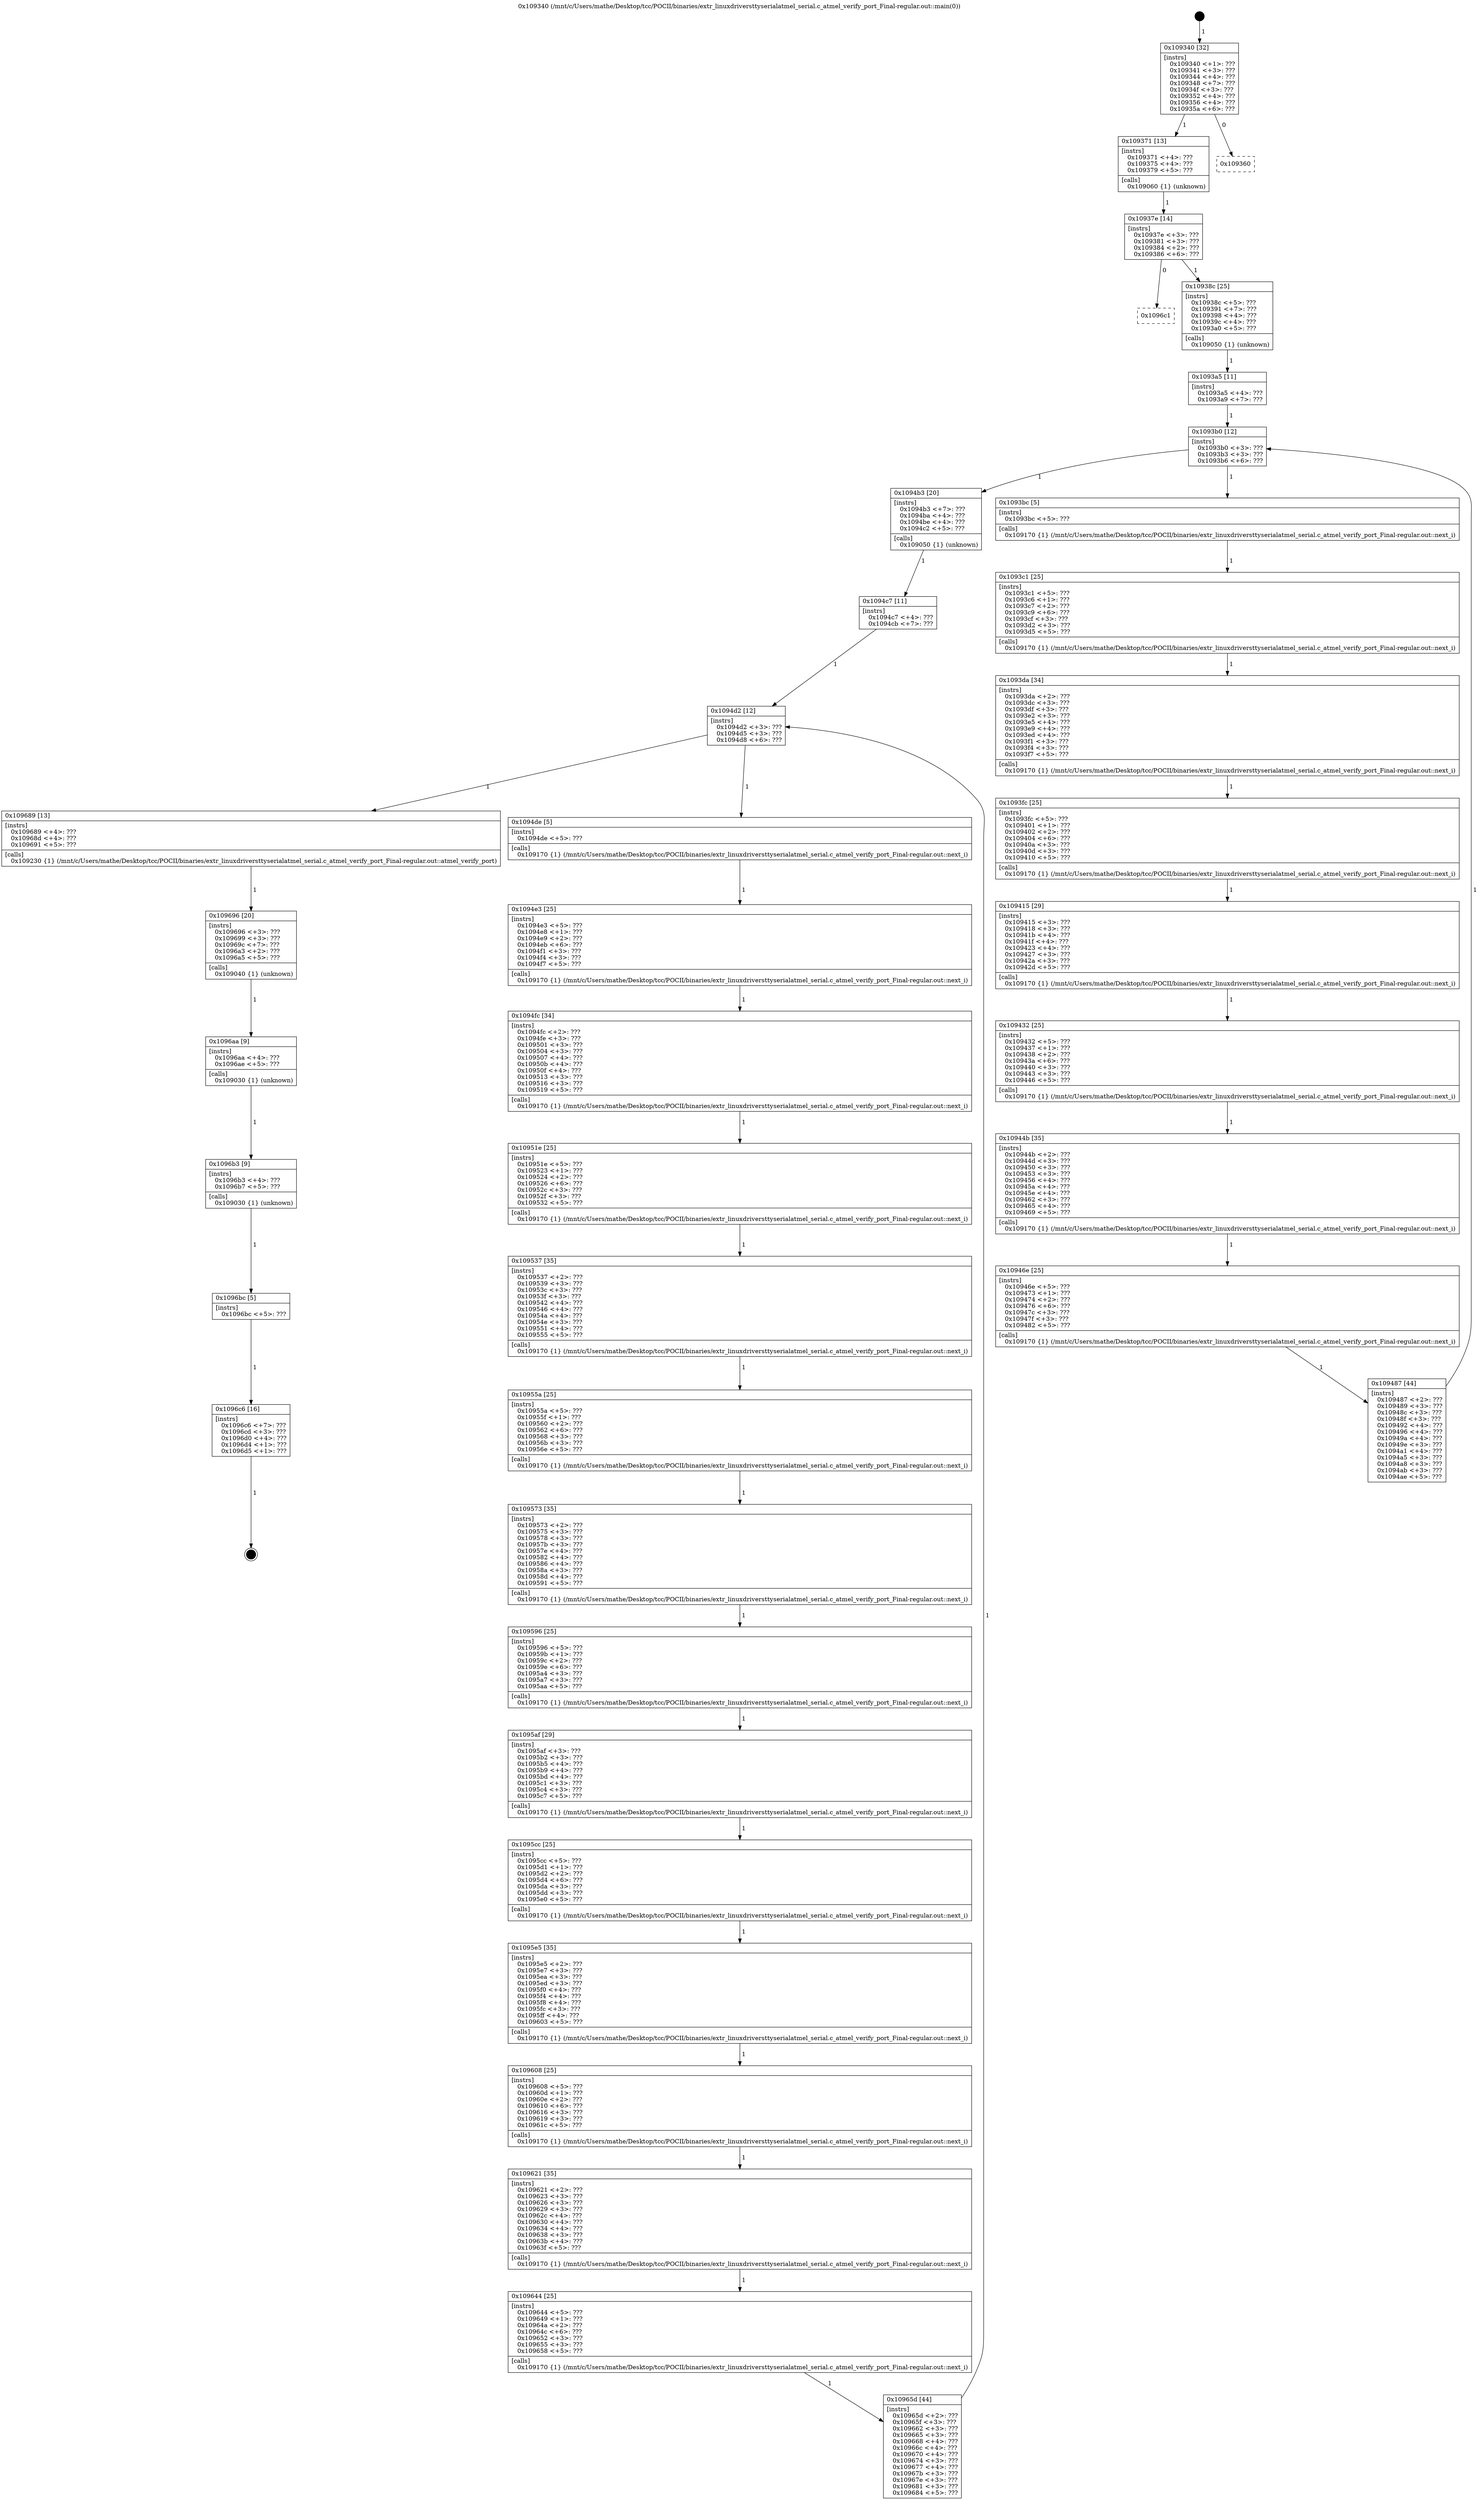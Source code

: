 digraph "0x109340" {
  label = "0x109340 (/mnt/c/Users/mathe/Desktop/tcc/POCII/binaries/extr_linuxdriversttyserialatmel_serial.c_atmel_verify_port_Final-regular.out::main(0))"
  labelloc = "t"
  node[shape=record]

  Entry [label="",width=0.3,height=0.3,shape=circle,fillcolor=black,style=filled]
  "0x109340" [label="{
     0x109340 [32]\l
     | [instrs]\l
     &nbsp;&nbsp;0x109340 \<+1\>: ???\l
     &nbsp;&nbsp;0x109341 \<+3\>: ???\l
     &nbsp;&nbsp;0x109344 \<+4\>: ???\l
     &nbsp;&nbsp;0x109348 \<+7\>: ???\l
     &nbsp;&nbsp;0x10934f \<+3\>: ???\l
     &nbsp;&nbsp;0x109352 \<+4\>: ???\l
     &nbsp;&nbsp;0x109356 \<+4\>: ???\l
     &nbsp;&nbsp;0x10935a \<+6\>: ???\l
  }"]
  "0x109371" [label="{
     0x109371 [13]\l
     | [instrs]\l
     &nbsp;&nbsp;0x109371 \<+4\>: ???\l
     &nbsp;&nbsp;0x109375 \<+4\>: ???\l
     &nbsp;&nbsp;0x109379 \<+5\>: ???\l
     | [calls]\l
     &nbsp;&nbsp;0x109060 \{1\} (unknown)\l
  }"]
  "0x109360" [label="{
     0x109360\l
  }", style=dashed]
  "0x10937e" [label="{
     0x10937e [14]\l
     | [instrs]\l
     &nbsp;&nbsp;0x10937e \<+3\>: ???\l
     &nbsp;&nbsp;0x109381 \<+3\>: ???\l
     &nbsp;&nbsp;0x109384 \<+2\>: ???\l
     &nbsp;&nbsp;0x109386 \<+6\>: ???\l
  }"]
  "0x1096c1" [label="{
     0x1096c1\l
  }", style=dashed]
  "0x10938c" [label="{
     0x10938c [25]\l
     | [instrs]\l
     &nbsp;&nbsp;0x10938c \<+5\>: ???\l
     &nbsp;&nbsp;0x109391 \<+7\>: ???\l
     &nbsp;&nbsp;0x109398 \<+4\>: ???\l
     &nbsp;&nbsp;0x10939c \<+4\>: ???\l
     &nbsp;&nbsp;0x1093a0 \<+5\>: ???\l
     | [calls]\l
     &nbsp;&nbsp;0x109050 \{1\} (unknown)\l
  }"]
  Exit [label="",width=0.3,height=0.3,shape=circle,fillcolor=black,style=filled,peripheries=2]
  "0x1093b0" [label="{
     0x1093b0 [12]\l
     | [instrs]\l
     &nbsp;&nbsp;0x1093b0 \<+3\>: ???\l
     &nbsp;&nbsp;0x1093b3 \<+3\>: ???\l
     &nbsp;&nbsp;0x1093b6 \<+6\>: ???\l
  }"]
  "0x1094b3" [label="{
     0x1094b3 [20]\l
     | [instrs]\l
     &nbsp;&nbsp;0x1094b3 \<+7\>: ???\l
     &nbsp;&nbsp;0x1094ba \<+4\>: ???\l
     &nbsp;&nbsp;0x1094be \<+4\>: ???\l
     &nbsp;&nbsp;0x1094c2 \<+5\>: ???\l
     | [calls]\l
     &nbsp;&nbsp;0x109050 \{1\} (unknown)\l
  }"]
  "0x1093bc" [label="{
     0x1093bc [5]\l
     | [instrs]\l
     &nbsp;&nbsp;0x1093bc \<+5\>: ???\l
     | [calls]\l
     &nbsp;&nbsp;0x109170 \{1\} (/mnt/c/Users/mathe/Desktop/tcc/POCII/binaries/extr_linuxdriversttyserialatmel_serial.c_atmel_verify_port_Final-regular.out::next_i)\l
  }"]
  "0x1093c1" [label="{
     0x1093c1 [25]\l
     | [instrs]\l
     &nbsp;&nbsp;0x1093c1 \<+5\>: ???\l
     &nbsp;&nbsp;0x1093c6 \<+1\>: ???\l
     &nbsp;&nbsp;0x1093c7 \<+2\>: ???\l
     &nbsp;&nbsp;0x1093c9 \<+6\>: ???\l
     &nbsp;&nbsp;0x1093cf \<+3\>: ???\l
     &nbsp;&nbsp;0x1093d2 \<+3\>: ???\l
     &nbsp;&nbsp;0x1093d5 \<+5\>: ???\l
     | [calls]\l
     &nbsp;&nbsp;0x109170 \{1\} (/mnt/c/Users/mathe/Desktop/tcc/POCII/binaries/extr_linuxdriversttyserialatmel_serial.c_atmel_verify_port_Final-regular.out::next_i)\l
  }"]
  "0x1093da" [label="{
     0x1093da [34]\l
     | [instrs]\l
     &nbsp;&nbsp;0x1093da \<+2\>: ???\l
     &nbsp;&nbsp;0x1093dc \<+3\>: ???\l
     &nbsp;&nbsp;0x1093df \<+3\>: ???\l
     &nbsp;&nbsp;0x1093e2 \<+3\>: ???\l
     &nbsp;&nbsp;0x1093e5 \<+4\>: ???\l
     &nbsp;&nbsp;0x1093e9 \<+4\>: ???\l
     &nbsp;&nbsp;0x1093ed \<+4\>: ???\l
     &nbsp;&nbsp;0x1093f1 \<+3\>: ???\l
     &nbsp;&nbsp;0x1093f4 \<+3\>: ???\l
     &nbsp;&nbsp;0x1093f7 \<+5\>: ???\l
     | [calls]\l
     &nbsp;&nbsp;0x109170 \{1\} (/mnt/c/Users/mathe/Desktop/tcc/POCII/binaries/extr_linuxdriversttyserialatmel_serial.c_atmel_verify_port_Final-regular.out::next_i)\l
  }"]
  "0x1093fc" [label="{
     0x1093fc [25]\l
     | [instrs]\l
     &nbsp;&nbsp;0x1093fc \<+5\>: ???\l
     &nbsp;&nbsp;0x109401 \<+1\>: ???\l
     &nbsp;&nbsp;0x109402 \<+2\>: ???\l
     &nbsp;&nbsp;0x109404 \<+6\>: ???\l
     &nbsp;&nbsp;0x10940a \<+3\>: ???\l
     &nbsp;&nbsp;0x10940d \<+3\>: ???\l
     &nbsp;&nbsp;0x109410 \<+5\>: ???\l
     | [calls]\l
     &nbsp;&nbsp;0x109170 \{1\} (/mnt/c/Users/mathe/Desktop/tcc/POCII/binaries/extr_linuxdriversttyserialatmel_serial.c_atmel_verify_port_Final-regular.out::next_i)\l
  }"]
  "0x109415" [label="{
     0x109415 [29]\l
     | [instrs]\l
     &nbsp;&nbsp;0x109415 \<+3\>: ???\l
     &nbsp;&nbsp;0x109418 \<+3\>: ???\l
     &nbsp;&nbsp;0x10941b \<+4\>: ???\l
     &nbsp;&nbsp;0x10941f \<+4\>: ???\l
     &nbsp;&nbsp;0x109423 \<+4\>: ???\l
     &nbsp;&nbsp;0x109427 \<+3\>: ???\l
     &nbsp;&nbsp;0x10942a \<+3\>: ???\l
     &nbsp;&nbsp;0x10942d \<+5\>: ???\l
     | [calls]\l
     &nbsp;&nbsp;0x109170 \{1\} (/mnt/c/Users/mathe/Desktop/tcc/POCII/binaries/extr_linuxdriversttyserialatmel_serial.c_atmel_verify_port_Final-regular.out::next_i)\l
  }"]
  "0x109432" [label="{
     0x109432 [25]\l
     | [instrs]\l
     &nbsp;&nbsp;0x109432 \<+5\>: ???\l
     &nbsp;&nbsp;0x109437 \<+1\>: ???\l
     &nbsp;&nbsp;0x109438 \<+2\>: ???\l
     &nbsp;&nbsp;0x10943a \<+6\>: ???\l
     &nbsp;&nbsp;0x109440 \<+3\>: ???\l
     &nbsp;&nbsp;0x109443 \<+3\>: ???\l
     &nbsp;&nbsp;0x109446 \<+5\>: ???\l
     | [calls]\l
     &nbsp;&nbsp;0x109170 \{1\} (/mnt/c/Users/mathe/Desktop/tcc/POCII/binaries/extr_linuxdriversttyserialatmel_serial.c_atmel_verify_port_Final-regular.out::next_i)\l
  }"]
  "0x10944b" [label="{
     0x10944b [35]\l
     | [instrs]\l
     &nbsp;&nbsp;0x10944b \<+2\>: ???\l
     &nbsp;&nbsp;0x10944d \<+3\>: ???\l
     &nbsp;&nbsp;0x109450 \<+3\>: ???\l
     &nbsp;&nbsp;0x109453 \<+3\>: ???\l
     &nbsp;&nbsp;0x109456 \<+4\>: ???\l
     &nbsp;&nbsp;0x10945a \<+4\>: ???\l
     &nbsp;&nbsp;0x10945e \<+4\>: ???\l
     &nbsp;&nbsp;0x109462 \<+3\>: ???\l
     &nbsp;&nbsp;0x109465 \<+4\>: ???\l
     &nbsp;&nbsp;0x109469 \<+5\>: ???\l
     | [calls]\l
     &nbsp;&nbsp;0x109170 \{1\} (/mnt/c/Users/mathe/Desktop/tcc/POCII/binaries/extr_linuxdriversttyserialatmel_serial.c_atmel_verify_port_Final-regular.out::next_i)\l
  }"]
  "0x10946e" [label="{
     0x10946e [25]\l
     | [instrs]\l
     &nbsp;&nbsp;0x10946e \<+5\>: ???\l
     &nbsp;&nbsp;0x109473 \<+1\>: ???\l
     &nbsp;&nbsp;0x109474 \<+2\>: ???\l
     &nbsp;&nbsp;0x109476 \<+6\>: ???\l
     &nbsp;&nbsp;0x10947c \<+3\>: ???\l
     &nbsp;&nbsp;0x10947f \<+3\>: ???\l
     &nbsp;&nbsp;0x109482 \<+5\>: ???\l
     | [calls]\l
     &nbsp;&nbsp;0x109170 \{1\} (/mnt/c/Users/mathe/Desktop/tcc/POCII/binaries/extr_linuxdriversttyserialatmel_serial.c_atmel_verify_port_Final-regular.out::next_i)\l
  }"]
  "0x109487" [label="{
     0x109487 [44]\l
     | [instrs]\l
     &nbsp;&nbsp;0x109487 \<+2\>: ???\l
     &nbsp;&nbsp;0x109489 \<+3\>: ???\l
     &nbsp;&nbsp;0x10948c \<+3\>: ???\l
     &nbsp;&nbsp;0x10948f \<+3\>: ???\l
     &nbsp;&nbsp;0x109492 \<+4\>: ???\l
     &nbsp;&nbsp;0x109496 \<+4\>: ???\l
     &nbsp;&nbsp;0x10949a \<+4\>: ???\l
     &nbsp;&nbsp;0x10949e \<+3\>: ???\l
     &nbsp;&nbsp;0x1094a1 \<+4\>: ???\l
     &nbsp;&nbsp;0x1094a5 \<+3\>: ???\l
     &nbsp;&nbsp;0x1094a8 \<+3\>: ???\l
     &nbsp;&nbsp;0x1094ab \<+3\>: ???\l
     &nbsp;&nbsp;0x1094ae \<+5\>: ???\l
  }"]
  "0x1093a5" [label="{
     0x1093a5 [11]\l
     | [instrs]\l
     &nbsp;&nbsp;0x1093a5 \<+4\>: ???\l
     &nbsp;&nbsp;0x1093a9 \<+7\>: ???\l
  }"]
  "0x1094d2" [label="{
     0x1094d2 [12]\l
     | [instrs]\l
     &nbsp;&nbsp;0x1094d2 \<+3\>: ???\l
     &nbsp;&nbsp;0x1094d5 \<+3\>: ???\l
     &nbsp;&nbsp;0x1094d8 \<+6\>: ???\l
  }"]
  "0x109689" [label="{
     0x109689 [13]\l
     | [instrs]\l
     &nbsp;&nbsp;0x109689 \<+4\>: ???\l
     &nbsp;&nbsp;0x10968d \<+4\>: ???\l
     &nbsp;&nbsp;0x109691 \<+5\>: ???\l
     | [calls]\l
     &nbsp;&nbsp;0x109230 \{1\} (/mnt/c/Users/mathe/Desktop/tcc/POCII/binaries/extr_linuxdriversttyserialatmel_serial.c_atmel_verify_port_Final-regular.out::atmel_verify_port)\l
  }"]
  "0x1094de" [label="{
     0x1094de [5]\l
     | [instrs]\l
     &nbsp;&nbsp;0x1094de \<+5\>: ???\l
     | [calls]\l
     &nbsp;&nbsp;0x109170 \{1\} (/mnt/c/Users/mathe/Desktop/tcc/POCII/binaries/extr_linuxdriversttyserialatmel_serial.c_atmel_verify_port_Final-regular.out::next_i)\l
  }"]
  "0x1094e3" [label="{
     0x1094e3 [25]\l
     | [instrs]\l
     &nbsp;&nbsp;0x1094e3 \<+5\>: ???\l
     &nbsp;&nbsp;0x1094e8 \<+1\>: ???\l
     &nbsp;&nbsp;0x1094e9 \<+2\>: ???\l
     &nbsp;&nbsp;0x1094eb \<+6\>: ???\l
     &nbsp;&nbsp;0x1094f1 \<+3\>: ???\l
     &nbsp;&nbsp;0x1094f4 \<+3\>: ???\l
     &nbsp;&nbsp;0x1094f7 \<+5\>: ???\l
     | [calls]\l
     &nbsp;&nbsp;0x109170 \{1\} (/mnt/c/Users/mathe/Desktop/tcc/POCII/binaries/extr_linuxdriversttyserialatmel_serial.c_atmel_verify_port_Final-regular.out::next_i)\l
  }"]
  "0x1094fc" [label="{
     0x1094fc [34]\l
     | [instrs]\l
     &nbsp;&nbsp;0x1094fc \<+2\>: ???\l
     &nbsp;&nbsp;0x1094fe \<+3\>: ???\l
     &nbsp;&nbsp;0x109501 \<+3\>: ???\l
     &nbsp;&nbsp;0x109504 \<+3\>: ???\l
     &nbsp;&nbsp;0x109507 \<+4\>: ???\l
     &nbsp;&nbsp;0x10950b \<+4\>: ???\l
     &nbsp;&nbsp;0x10950f \<+4\>: ???\l
     &nbsp;&nbsp;0x109513 \<+3\>: ???\l
     &nbsp;&nbsp;0x109516 \<+3\>: ???\l
     &nbsp;&nbsp;0x109519 \<+5\>: ???\l
     | [calls]\l
     &nbsp;&nbsp;0x109170 \{1\} (/mnt/c/Users/mathe/Desktop/tcc/POCII/binaries/extr_linuxdriversttyserialatmel_serial.c_atmel_verify_port_Final-regular.out::next_i)\l
  }"]
  "0x10951e" [label="{
     0x10951e [25]\l
     | [instrs]\l
     &nbsp;&nbsp;0x10951e \<+5\>: ???\l
     &nbsp;&nbsp;0x109523 \<+1\>: ???\l
     &nbsp;&nbsp;0x109524 \<+2\>: ???\l
     &nbsp;&nbsp;0x109526 \<+6\>: ???\l
     &nbsp;&nbsp;0x10952c \<+3\>: ???\l
     &nbsp;&nbsp;0x10952f \<+3\>: ???\l
     &nbsp;&nbsp;0x109532 \<+5\>: ???\l
     | [calls]\l
     &nbsp;&nbsp;0x109170 \{1\} (/mnt/c/Users/mathe/Desktop/tcc/POCII/binaries/extr_linuxdriversttyserialatmel_serial.c_atmel_verify_port_Final-regular.out::next_i)\l
  }"]
  "0x109537" [label="{
     0x109537 [35]\l
     | [instrs]\l
     &nbsp;&nbsp;0x109537 \<+2\>: ???\l
     &nbsp;&nbsp;0x109539 \<+3\>: ???\l
     &nbsp;&nbsp;0x10953c \<+3\>: ???\l
     &nbsp;&nbsp;0x10953f \<+3\>: ???\l
     &nbsp;&nbsp;0x109542 \<+4\>: ???\l
     &nbsp;&nbsp;0x109546 \<+4\>: ???\l
     &nbsp;&nbsp;0x10954a \<+4\>: ???\l
     &nbsp;&nbsp;0x10954e \<+3\>: ???\l
     &nbsp;&nbsp;0x109551 \<+4\>: ???\l
     &nbsp;&nbsp;0x109555 \<+5\>: ???\l
     | [calls]\l
     &nbsp;&nbsp;0x109170 \{1\} (/mnt/c/Users/mathe/Desktop/tcc/POCII/binaries/extr_linuxdriversttyserialatmel_serial.c_atmel_verify_port_Final-regular.out::next_i)\l
  }"]
  "0x10955a" [label="{
     0x10955a [25]\l
     | [instrs]\l
     &nbsp;&nbsp;0x10955a \<+5\>: ???\l
     &nbsp;&nbsp;0x10955f \<+1\>: ???\l
     &nbsp;&nbsp;0x109560 \<+2\>: ???\l
     &nbsp;&nbsp;0x109562 \<+6\>: ???\l
     &nbsp;&nbsp;0x109568 \<+3\>: ???\l
     &nbsp;&nbsp;0x10956b \<+3\>: ???\l
     &nbsp;&nbsp;0x10956e \<+5\>: ???\l
     | [calls]\l
     &nbsp;&nbsp;0x109170 \{1\} (/mnt/c/Users/mathe/Desktop/tcc/POCII/binaries/extr_linuxdriversttyserialatmel_serial.c_atmel_verify_port_Final-regular.out::next_i)\l
  }"]
  "0x109573" [label="{
     0x109573 [35]\l
     | [instrs]\l
     &nbsp;&nbsp;0x109573 \<+2\>: ???\l
     &nbsp;&nbsp;0x109575 \<+3\>: ???\l
     &nbsp;&nbsp;0x109578 \<+3\>: ???\l
     &nbsp;&nbsp;0x10957b \<+3\>: ???\l
     &nbsp;&nbsp;0x10957e \<+4\>: ???\l
     &nbsp;&nbsp;0x109582 \<+4\>: ???\l
     &nbsp;&nbsp;0x109586 \<+4\>: ???\l
     &nbsp;&nbsp;0x10958a \<+3\>: ???\l
     &nbsp;&nbsp;0x10958d \<+4\>: ???\l
     &nbsp;&nbsp;0x109591 \<+5\>: ???\l
     | [calls]\l
     &nbsp;&nbsp;0x109170 \{1\} (/mnt/c/Users/mathe/Desktop/tcc/POCII/binaries/extr_linuxdriversttyserialatmel_serial.c_atmel_verify_port_Final-regular.out::next_i)\l
  }"]
  "0x109596" [label="{
     0x109596 [25]\l
     | [instrs]\l
     &nbsp;&nbsp;0x109596 \<+5\>: ???\l
     &nbsp;&nbsp;0x10959b \<+1\>: ???\l
     &nbsp;&nbsp;0x10959c \<+2\>: ???\l
     &nbsp;&nbsp;0x10959e \<+6\>: ???\l
     &nbsp;&nbsp;0x1095a4 \<+3\>: ???\l
     &nbsp;&nbsp;0x1095a7 \<+3\>: ???\l
     &nbsp;&nbsp;0x1095aa \<+5\>: ???\l
     | [calls]\l
     &nbsp;&nbsp;0x109170 \{1\} (/mnt/c/Users/mathe/Desktop/tcc/POCII/binaries/extr_linuxdriversttyserialatmel_serial.c_atmel_verify_port_Final-regular.out::next_i)\l
  }"]
  "0x1095af" [label="{
     0x1095af [29]\l
     | [instrs]\l
     &nbsp;&nbsp;0x1095af \<+3\>: ???\l
     &nbsp;&nbsp;0x1095b2 \<+3\>: ???\l
     &nbsp;&nbsp;0x1095b5 \<+4\>: ???\l
     &nbsp;&nbsp;0x1095b9 \<+4\>: ???\l
     &nbsp;&nbsp;0x1095bd \<+4\>: ???\l
     &nbsp;&nbsp;0x1095c1 \<+3\>: ???\l
     &nbsp;&nbsp;0x1095c4 \<+3\>: ???\l
     &nbsp;&nbsp;0x1095c7 \<+5\>: ???\l
     | [calls]\l
     &nbsp;&nbsp;0x109170 \{1\} (/mnt/c/Users/mathe/Desktop/tcc/POCII/binaries/extr_linuxdriversttyserialatmel_serial.c_atmel_verify_port_Final-regular.out::next_i)\l
  }"]
  "0x1095cc" [label="{
     0x1095cc [25]\l
     | [instrs]\l
     &nbsp;&nbsp;0x1095cc \<+5\>: ???\l
     &nbsp;&nbsp;0x1095d1 \<+1\>: ???\l
     &nbsp;&nbsp;0x1095d2 \<+2\>: ???\l
     &nbsp;&nbsp;0x1095d4 \<+6\>: ???\l
     &nbsp;&nbsp;0x1095da \<+3\>: ???\l
     &nbsp;&nbsp;0x1095dd \<+3\>: ???\l
     &nbsp;&nbsp;0x1095e0 \<+5\>: ???\l
     | [calls]\l
     &nbsp;&nbsp;0x109170 \{1\} (/mnt/c/Users/mathe/Desktop/tcc/POCII/binaries/extr_linuxdriversttyserialatmel_serial.c_atmel_verify_port_Final-regular.out::next_i)\l
  }"]
  "0x1095e5" [label="{
     0x1095e5 [35]\l
     | [instrs]\l
     &nbsp;&nbsp;0x1095e5 \<+2\>: ???\l
     &nbsp;&nbsp;0x1095e7 \<+3\>: ???\l
     &nbsp;&nbsp;0x1095ea \<+3\>: ???\l
     &nbsp;&nbsp;0x1095ed \<+3\>: ???\l
     &nbsp;&nbsp;0x1095f0 \<+4\>: ???\l
     &nbsp;&nbsp;0x1095f4 \<+4\>: ???\l
     &nbsp;&nbsp;0x1095f8 \<+4\>: ???\l
     &nbsp;&nbsp;0x1095fc \<+3\>: ???\l
     &nbsp;&nbsp;0x1095ff \<+4\>: ???\l
     &nbsp;&nbsp;0x109603 \<+5\>: ???\l
     | [calls]\l
     &nbsp;&nbsp;0x109170 \{1\} (/mnt/c/Users/mathe/Desktop/tcc/POCII/binaries/extr_linuxdriversttyserialatmel_serial.c_atmel_verify_port_Final-regular.out::next_i)\l
  }"]
  "0x109608" [label="{
     0x109608 [25]\l
     | [instrs]\l
     &nbsp;&nbsp;0x109608 \<+5\>: ???\l
     &nbsp;&nbsp;0x10960d \<+1\>: ???\l
     &nbsp;&nbsp;0x10960e \<+2\>: ???\l
     &nbsp;&nbsp;0x109610 \<+6\>: ???\l
     &nbsp;&nbsp;0x109616 \<+3\>: ???\l
     &nbsp;&nbsp;0x109619 \<+3\>: ???\l
     &nbsp;&nbsp;0x10961c \<+5\>: ???\l
     | [calls]\l
     &nbsp;&nbsp;0x109170 \{1\} (/mnt/c/Users/mathe/Desktop/tcc/POCII/binaries/extr_linuxdriversttyserialatmel_serial.c_atmel_verify_port_Final-regular.out::next_i)\l
  }"]
  "0x109621" [label="{
     0x109621 [35]\l
     | [instrs]\l
     &nbsp;&nbsp;0x109621 \<+2\>: ???\l
     &nbsp;&nbsp;0x109623 \<+3\>: ???\l
     &nbsp;&nbsp;0x109626 \<+3\>: ???\l
     &nbsp;&nbsp;0x109629 \<+3\>: ???\l
     &nbsp;&nbsp;0x10962c \<+4\>: ???\l
     &nbsp;&nbsp;0x109630 \<+4\>: ???\l
     &nbsp;&nbsp;0x109634 \<+4\>: ???\l
     &nbsp;&nbsp;0x109638 \<+3\>: ???\l
     &nbsp;&nbsp;0x10963b \<+4\>: ???\l
     &nbsp;&nbsp;0x10963f \<+5\>: ???\l
     | [calls]\l
     &nbsp;&nbsp;0x109170 \{1\} (/mnt/c/Users/mathe/Desktop/tcc/POCII/binaries/extr_linuxdriversttyserialatmel_serial.c_atmel_verify_port_Final-regular.out::next_i)\l
  }"]
  "0x109644" [label="{
     0x109644 [25]\l
     | [instrs]\l
     &nbsp;&nbsp;0x109644 \<+5\>: ???\l
     &nbsp;&nbsp;0x109649 \<+1\>: ???\l
     &nbsp;&nbsp;0x10964a \<+2\>: ???\l
     &nbsp;&nbsp;0x10964c \<+6\>: ???\l
     &nbsp;&nbsp;0x109652 \<+3\>: ???\l
     &nbsp;&nbsp;0x109655 \<+3\>: ???\l
     &nbsp;&nbsp;0x109658 \<+5\>: ???\l
     | [calls]\l
     &nbsp;&nbsp;0x109170 \{1\} (/mnt/c/Users/mathe/Desktop/tcc/POCII/binaries/extr_linuxdriversttyserialatmel_serial.c_atmel_verify_port_Final-regular.out::next_i)\l
  }"]
  "0x10965d" [label="{
     0x10965d [44]\l
     | [instrs]\l
     &nbsp;&nbsp;0x10965d \<+2\>: ???\l
     &nbsp;&nbsp;0x10965f \<+3\>: ???\l
     &nbsp;&nbsp;0x109662 \<+3\>: ???\l
     &nbsp;&nbsp;0x109665 \<+3\>: ???\l
     &nbsp;&nbsp;0x109668 \<+4\>: ???\l
     &nbsp;&nbsp;0x10966c \<+4\>: ???\l
     &nbsp;&nbsp;0x109670 \<+4\>: ???\l
     &nbsp;&nbsp;0x109674 \<+3\>: ???\l
     &nbsp;&nbsp;0x109677 \<+4\>: ???\l
     &nbsp;&nbsp;0x10967b \<+3\>: ???\l
     &nbsp;&nbsp;0x10967e \<+3\>: ???\l
     &nbsp;&nbsp;0x109681 \<+3\>: ???\l
     &nbsp;&nbsp;0x109684 \<+5\>: ???\l
  }"]
  "0x1094c7" [label="{
     0x1094c7 [11]\l
     | [instrs]\l
     &nbsp;&nbsp;0x1094c7 \<+4\>: ???\l
     &nbsp;&nbsp;0x1094cb \<+7\>: ???\l
  }"]
  "0x109696" [label="{
     0x109696 [20]\l
     | [instrs]\l
     &nbsp;&nbsp;0x109696 \<+3\>: ???\l
     &nbsp;&nbsp;0x109699 \<+3\>: ???\l
     &nbsp;&nbsp;0x10969c \<+7\>: ???\l
     &nbsp;&nbsp;0x1096a3 \<+2\>: ???\l
     &nbsp;&nbsp;0x1096a5 \<+5\>: ???\l
     | [calls]\l
     &nbsp;&nbsp;0x109040 \{1\} (unknown)\l
  }"]
  "0x1096aa" [label="{
     0x1096aa [9]\l
     | [instrs]\l
     &nbsp;&nbsp;0x1096aa \<+4\>: ???\l
     &nbsp;&nbsp;0x1096ae \<+5\>: ???\l
     | [calls]\l
     &nbsp;&nbsp;0x109030 \{1\} (unknown)\l
  }"]
  "0x1096b3" [label="{
     0x1096b3 [9]\l
     | [instrs]\l
     &nbsp;&nbsp;0x1096b3 \<+4\>: ???\l
     &nbsp;&nbsp;0x1096b7 \<+5\>: ???\l
     | [calls]\l
     &nbsp;&nbsp;0x109030 \{1\} (unknown)\l
  }"]
  "0x1096bc" [label="{
     0x1096bc [5]\l
     | [instrs]\l
     &nbsp;&nbsp;0x1096bc \<+5\>: ???\l
  }"]
  "0x1096c6" [label="{
     0x1096c6 [16]\l
     | [instrs]\l
     &nbsp;&nbsp;0x1096c6 \<+7\>: ???\l
     &nbsp;&nbsp;0x1096cd \<+3\>: ???\l
     &nbsp;&nbsp;0x1096d0 \<+4\>: ???\l
     &nbsp;&nbsp;0x1096d4 \<+1\>: ???\l
     &nbsp;&nbsp;0x1096d5 \<+1\>: ???\l
  }"]
  Entry -> "0x109340" [label=" 1"]
  "0x109340" -> "0x109371" [label=" 1"]
  "0x109340" -> "0x109360" [label=" 0"]
  "0x109371" -> "0x10937e" [label=" 1"]
  "0x10937e" -> "0x1096c1" [label=" 0"]
  "0x10937e" -> "0x10938c" [label=" 1"]
  "0x1096c6" -> Exit [label=" 1"]
  "0x10938c" -> "0x1093a5" [label=" 1"]
  "0x1093b0" -> "0x1094b3" [label=" 1"]
  "0x1093b0" -> "0x1093bc" [label=" 1"]
  "0x1093bc" -> "0x1093c1" [label=" 1"]
  "0x1093c1" -> "0x1093da" [label=" 1"]
  "0x1093da" -> "0x1093fc" [label=" 1"]
  "0x1093fc" -> "0x109415" [label=" 1"]
  "0x109415" -> "0x109432" [label=" 1"]
  "0x109432" -> "0x10944b" [label=" 1"]
  "0x10944b" -> "0x10946e" [label=" 1"]
  "0x10946e" -> "0x109487" [label=" 1"]
  "0x1093a5" -> "0x1093b0" [label=" 1"]
  "0x109487" -> "0x1093b0" [label=" 1"]
  "0x1094b3" -> "0x1094c7" [label=" 1"]
  "0x1094d2" -> "0x109689" [label=" 1"]
  "0x1094d2" -> "0x1094de" [label=" 1"]
  "0x1094de" -> "0x1094e3" [label=" 1"]
  "0x1094e3" -> "0x1094fc" [label=" 1"]
  "0x1094fc" -> "0x10951e" [label=" 1"]
  "0x10951e" -> "0x109537" [label=" 1"]
  "0x109537" -> "0x10955a" [label=" 1"]
  "0x10955a" -> "0x109573" [label=" 1"]
  "0x109573" -> "0x109596" [label=" 1"]
  "0x109596" -> "0x1095af" [label=" 1"]
  "0x1095af" -> "0x1095cc" [label=" 1"]
  "0x1095cc" -> "0x1095e5" [label=" 1"]
  "0x1095e5" -> "0x109608" [label=" 1"]
  "0x109608" -> "0x109621" [label=" 1"]
  "0x109621" -> "0x109644" [label=" 1"]
  "0x109644" -> "0x10965d" [label=" 1"]
  "0x1094c7" -> "0x1094d2" [label=" 1"]
  "0x10965d" -> "0x1094d2" [label=" 1"]
  "0x109689" -> "0x109696" [label=" 1"]
  "0x109696" -> "0x1096aa" [label=" 1"]
  "0x1096aa" -> "0x1096b3" [label=" 1"]
  "0x1096b3" -> "0x1096bc" [label=" 1"]
  "0x1096bc" -> "0x1096c6" [label=" 1"]
}
